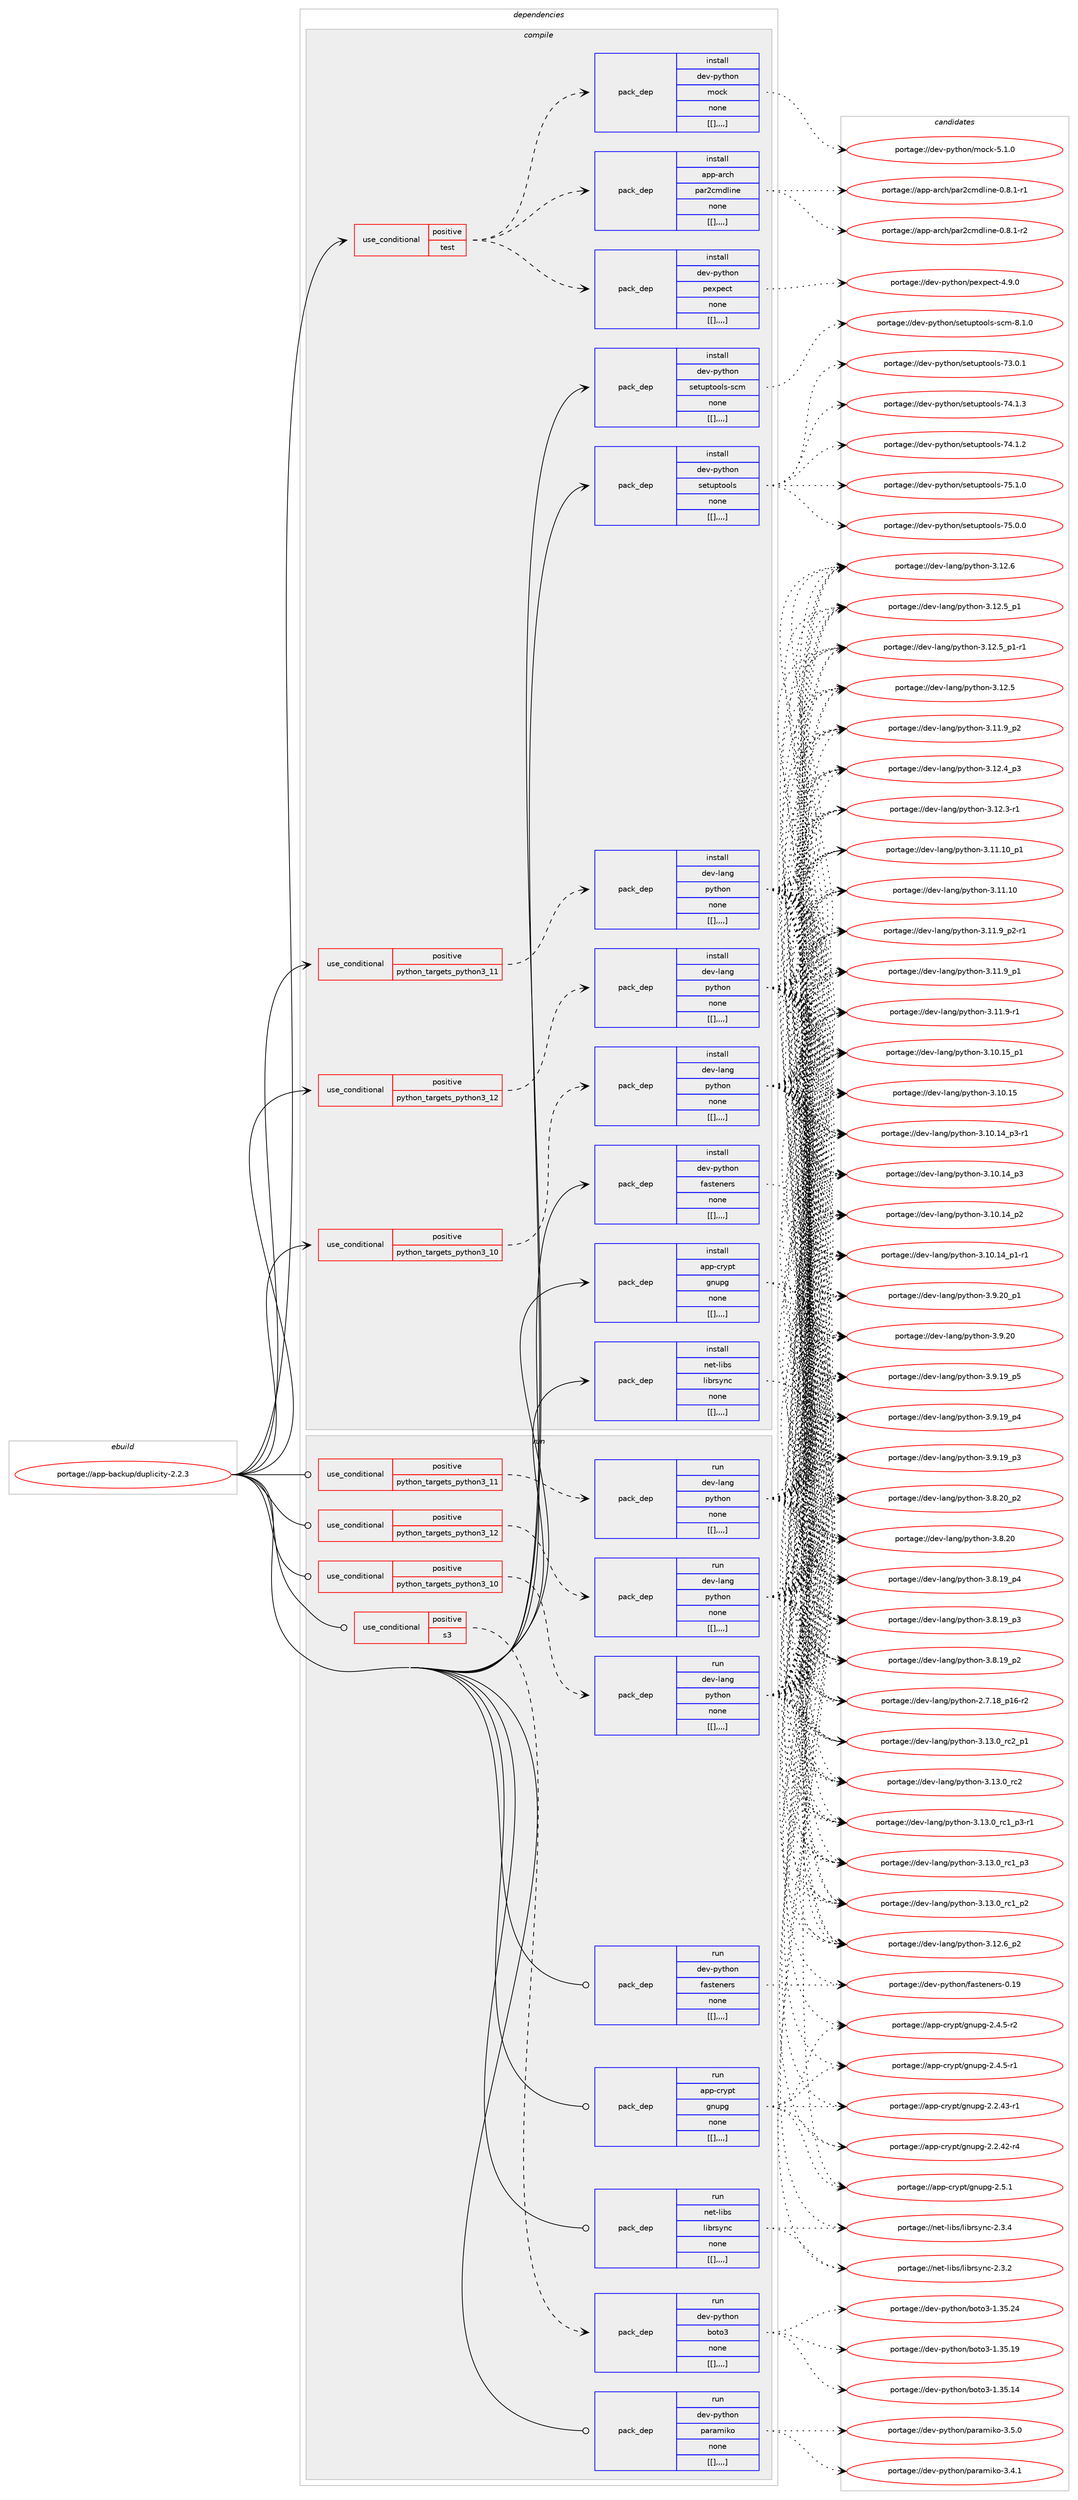 digraph prolog {

# *************
# Graph options
# *************

newrank=true;
concentrate=true;
compound=true;
graph [rankdir=LR,fontname=Helvetica,fontsize=10,ranksep=1.5];#, ranksep=2.5, nodesep=0.2];
edge  [arrowhead=vee];
node  [fontname=Helvetica,fontsize=10];

# **********
# The ebuild
# **********

subgraph cluster_leftcol {
color=gray;
label=<<i>ebuild</i>>;
id [label="portage://app-backup/duplicity-2.2.3", color=red, width=4, href="../app-backup/duplicity-2.2.3.svg"];
}

# ****************
# The dependencies
# ****************

subgraph cluster_midcol {
color=gray;
label=<<i>dependencies</i>>;
subgraph cluster_compile {
fillcolor="#eeeeee";
style=filled;
label=<<i>compile</i>>;
subgraph cond2891 {
dependency10052 [label=<<TABLE BORDER="0" CELLBORDER="1" CELLSPACING="0" CELLPADDING="4"><TR><TD ROWSPAN="3" CELLPADDING="10">use_conditional</TD></TR><TR><TD>positive</TD></TR><TR><TD>python_targets_python3_10</TD></TR></TABLE>>, shape=none, color=red];
subgraph pack7116 {
dependency10053 [label=<<TABLE BORDER="0" CELLBORDER="1" CELLSPACING="0" CELLPADDING="4" WIDTH="220"><TR><TD ROWSPAN="6" CELLPADDING="30">pack_dep</TD></TR><TR><TD WIDTH="110">install</TD></TR><TR><TD>dev-lang</TD></TR><TR><TD>python</TD></TR><TR><TD>none</TD></TR><TR><TD>[[],,,,]</TD></TR></TABLE>>, shape=none, color=blue];
}
dependency10052:e -> dependency10053:w [weight=20,style="dashed",arrowhead="vee"];
}
id:e -> dependency10052:w [weight=20,style="solid",arrowhead="vee"];
subgraph cond2892 {
dependency10054 [label=<<TABLE BORDER="0" CELLBORDER="1" CELLSPACING="0" CELLPADDING="4"><TR><TD ROWSPAN="3" CELLPADDING="10">use_conditional</TD></TR><TR><TD>positive</TD></TR><TR><TD>python_targets_python3_11</TD></TR></TABLE>>, shape=none, color=red];
subgraph pack7117 {
dependency10055 [label=<<TABLE BORDER="0" CELLBORDER="1" CELLSPACING="0" CELLPADDING="4" WIDTH="220"><TR><TD ROWSPAN="6" CELLPADDING="30">pack_dep</TD></TR><TR><TD WIDTH="110">install</TD></TR><TR><TD>dev-lang</TD></TR><TR><TD>python</TD></TR><TR><TD>none</TD></TR><TR><TD>[[],,,,]</TD></TR></TABLE>>, shape=none, color=blue];
}
dependency10054:e -> dependency10055:w [weight=20,style="dashed",arrowhead="vee"];
}
id:e -> dependency10054:w [weight=20,style="solid",arrowhead="vee"];
subgraph cond2893 {
dependency10056 [label=<<TABLE BORDER="0" CELLBORDER="1" CELLSPACING="0" CELLPADDING="4"><TR><TD ROWSPAN="3" CELLPADDING="10">use_conditional</TD></TR><TR><TD>positive</TD></TR><TR><TD>python_targets_python3_12</TD></TR></TABLE>>, shape=none, color=red];
subgraph pack7118 {
dependency10057 [label=<<TABLE BORDER="0" CELLBORDER="1" CELLSPACING="0" CELLPADDING="4" WIDTH="220"><TR><TD ROWSPAN="6" CELLPADDING="30">pack_dep</TD></TR><TR><TD WIDTH="110">install</TD></TR><TR><TD>dev-lang</TD></TR><TR><TD>python</TD></TR><TR><TD>none</TD></TR><TR><TD>[[],,,,]</TD></TR></TABLE>>, shape=none, color=blue];
}
dependency10056:e -> dependency10057:w [weight=20,style="dashed",arrowhead="vee"];
}
id:e -> dependency10056:w [weight=20,style="solid",arrowhead="vee"];
subgraph cond2894 {
dependency10058 [label=<<TABLE BORDER="0" CELLBORDER="1" CELLSPACING="0" CELLPADDING="4"><TR><TD ROWSPAN="3" CELLPADDING="10">use_conditional</TD></TR><TR><TD>positive</TD></TR><TR><TD>test</TD></TR></TABLE>>, shape=none, color=red];
subgraph pack7119 {
dependency10059 [label=<<TABLE BORDER="0" CELLBORDER="1" CELLSPACING="0" CELLPADDING="4" WIDTH="220"><TR><TD ROWSPAN="6" CELLPADDING="30">pack_dep</TD></TR><TR><TD WIDTH="110">install</TD></TR><TR><TD>app-arch</TD></TR><TR><TD>par2cmdline</TD></TR><TR><TD>none</TD></TR><TR><TD>[[],,,,]</TD></TR></TABLE>>, shape=none, color=blue];
}
dependency10058:e -> dependency10059:w [weight=20,style="dashed",arrowhead="vee"];
subgraph pack7120 {
dependency10060 [label=<<TABLE BORDER="0" CELLBORDER="1" CELLSPACING="0" CELLPADDING="4" WIDTH="220"><TR><TD ROWSPAN="6" CELLPADDING="30">pack_dep</TD></TR><TR><TD WIDTH="110">install</TD></TR><TR><TD>dev-python</TD></TR><TR><TD>mock</TD></TR><TR><TD>none</TD></TR><TR><TD>[[],,,,]</TD></TR></TABLE>>, shape=none, color=blue];
}
dependency10058:e -> dependency10060:w [weight=20,style="dashed",arrowhead="vee"];
subgraph pack7121 {
dependency10061 [label=<<TABLE BORDER="0" CELLBORDER="1" CELLSPACING="0" CELLPADDING="4" WIDTH="220"><TR><TD ROWSPAN="6" CELLPADDING="30">pack_dep</TD></TR><TR><TD WIDTH="110">install</TD></TR><TR><TD>dev-python</TD></TR><TR><TD>pexpect</TD></TR><TR><TD>none</TD></TR><TR><TD>[[],,,,]</TD></TR></TABLE>>, shape=none, color=blue];
}
dependency10058:e -> dependency10061:w [weight=20,style="dashed",arrowhead="vee"];
}
id:e -> dependency10058:w [weight=20,style="solid",arrowhead="vee"];
subgraph pack7122 {
dependency10062 [label=<<TABLE BORDER="0" CELLBORDER="1" CELLSPACING="0" CELLPADDING="4" WIDTH="220"><TR><TD ROWSPAN="6" CELLPADDING="30">pack_dep</TD></TR><TR><TD WIDTH="110">install</TD></TR><TR><TD>app-crypt</TD></TR><TR><TD>gnupg</TD></TR><TR><TD>none</TD></TR><TR><TD>[[],,,,]</TD></TR></TABLE>>, shape=none, color=blue];
}
id:e -> dependency10062:w [weight=20,style="solid",arrowhead="vee"];
subgraph pack7123 {
dependency10063 [label=<<TABLE BORDER="0" CELLBORDER="1" CELLSPACING="0" CELLPADDING="4" WIDTH="220"><TR><TD ROWSPAN="6" CELLPADDING="30">pack_dep</TD></TR><TR><TD WIDTH="110">install</TD></TR><TR><TD>dev-python</TD></TR><TR><TD>fasteners</TD></TR><TR><TD>none</TD></TR><TR><TD>[[],,,,]</TD></TR></TABLE>>, shape=none, color=blue];
}
id:e -> dependency10063:w [weight=20,style="solid",arrowhead="vee"];
subgraph pack7124 {
dependency10064 [label=<<TABLE BORDER="0" CELLBORDER="1" CELLSPACING="0" CELLPADDING="4" WIDTH="220"><TR><TD ROWSPAN="6" CELLPADDING="30">pack_dep</TD></TR><TR><TD WIDTH="110">install</TD></TR><TR><TD>dev-python</TD></TR><TR><TD>setuptools</TD></TR><TR><TD>none</TD></TR><TR><TD>[[],,,,]</TD></TR></TABLE>>, shape=none, color=blue];
}
id:e -> dependency10064:w [weight=20,style="solid",arrowhead="vee"];
subgraph pack7125 {
dependency10065 [label=<<TABLE BORDER="0" CELLBORDER="1" CELLSPACING="0" CELLPADDING="4" WIDTH="220"><TR><TD ROWSPAN="6" CELLPADDING="30">pack_dep</TD></TR><TR><TD WIDTH="110">install</TD></TR><TR><TD>dev-python</TD></TR><TR><TD>setuptools-scm</TD></TR><TR><TD>none</TD></TR><TR><TD>[[],,,,]</TD></TR></TABLE>>, shape=none, color=blue];
}
id:e -> dependency10065:w [weight=20,style="solid",arrowhead="vee"];
subgraph pack7126 {
dependency10066 [label=<<TABLE BORDER="0" CELLBORDER="1" CELLSPACING="0" CELLPADDING="4" WIDTH="220"><TR><TD ROWSPAN="6" CELLPADDING="30">pack_dep</TD></TR><TR><TD WIDTH="110">install</TD></TR><TR><TD>net-libs</TD></TR><TR><TD>librsync</TD></TR><TR><TD>none</TD></TR><TR><TD>[[],,,,]</TD></TR></TABLE>>, shape=none, color=blue];
}
id:e -> dependency10066:w [weight=20,style="solid",arrowhead="vee"];
}
subgraph cluster_compileandrun {
fillcolor="#eeeeee";
style=filled;
label=<<i>compile and run</i>>;
}
subgraph cluster_run {
fillcolor="#eeeeee";
style=filled;
label=<<i>run</i>>;
subgraph cond2895 {
dependency10067 [label=<<TABLE BORDER="0" CELLBORDER="1" CELLSPACING="0" CELLPADDING="4"><TR><TD ROWSPAN="3" CELLPADDING="10">use_conditional</TD></TR><TR><TD>positive</TD></TR><TR><TD>python_targets_python3_10</TD></TR></TABLE>>, shape=none, color=red];
subgraph pack7127 {
dependency10068 [label=<<TABLE BORDER="0" CELLBORDER="1" CELLSPACING="0" CELLPADDING="4" WIDTH="220"><TR><TD ROWSPAN="6" CELLPADDING="30">pack_dep</TD></TR><TR><TD WIDTH="110">run</TD></TR><TR><TD>dev-lang</TD></TR><TR><TD>python</TD></TR><TR><TD>none</TD></TR><TR><TD>[[],,,,]</TD></TR></TABLE>>, shape=none, color=blue];
}
dependency10067:e -> dependency10068:w [weight=20,style="dashed",arrowhead="vee"];
}
id:e -> dependency10067:w [weight=20,style="solid",arrowhead="odot"];
subgraph cond2896 {
dependency10069 [label=<<TABLE BORDER="0" CELLBORDER="1" CELLSPACING="0" CELLPADDING="4"><TR><TD ROWSPAN="3" CELLPADDING="10">use_conditional</TD></TR><TR><TD>positive</TD></TR><TR><TD>python_targets_python3_11</TD></TR></TABLE>>, shape=none, color=red];
subgraph pack7128 {
dependency10070 [label=<<TABLE BORDER="0" CELLBORDER="1" CELLSPACING="0" CELLPADDING="4" WIDTH="220"><TR><TD ROWSPAN="6" CELLPADDING="30">pack_dep</TD></TR><TR><TD WIDTH="110">run</TD></TR><TR><TD>dev-lang</TD></TR><TR><TD>python</TD></TR><TR><TD>none</TD></TR><TR><TD>[[],,,,]</TD></TR></TABLE>>, shape=none, color=blue];
}
dependency10069:e -> dependency10070:w [weight=20,style="dashed",arrowhead="vee"];
}
id:e -> dependency10069:w [weight=20,style="solid",arrowhead="odot"];
subgraph cond2897 {
dependency10071 [label=<<TABLE BORDER="0" CELLBORDER="1" CELLSPACING="0" CELLPADDING="4"><TR><TD ROWSPAN="3" CELLPADDING="10">use_conditional</TD></TR><TR><TD>positive</TD></TR><TR><TD>python_targets_python3_12</TD></TR></TABLE>>, shape=none, color=red];
subgraph pack7129 {
dependency10072 [label=<<TABLE BORDER="0" CELLBORDER="1" CELLSPACING="0" CELLPADDING="4" WIDTH="220"><TR><TD ROWSPAN="6" CELLPADDING="30">pack_dep</TD></TR><TR><TD WIDTH="110">run</TD></TR><TR><TD>dev-lang</TD></TR><TR><TD>python</TD></TR><TR><TD>none</TD></TR><TR><TD>[[],,,,]</TD></TR></TABLE>>, shape=none, color=blue];
}
dependency10071:e -> dependency10072:w [weight=20,style="dashed",arrowhead="vee"];
}
id:e -> dependency10071:w [weight=20,style="solid",arrowhead="odot"];
subgraph cond2898 {
dependency10073 [label=<<TABLE BORDER="0" CELLBORDER="1" CELLSPACING="0" CELLPADDING="4"><TR><TD ROWSPAN="3" CELLPADDING="10">use_conditional</TD></TR><TR><TD>positive</TD></TR><TR><TD>s3</TD></TR></TABLE>>, shape=none, color=red];
subgraph pack7130 {
dependency10074 [label=<<TABLE BORDER="0" CELLBORDER="1" CELLSPACING="0" CELLPADDING="4" WIDTH="220"><TR><TD ROWSPAN="6" CELLPADDING="30">pack_dep</TD></TR><TR><TD WIDTH="110">run</TD></TR><TR><TD>dev-python</TD></TR><TR><TD>boto3</TD></TR><TR><TD>none</TD></TR><TR><TD>[[],,,,]</TD></TR></TABLE>>, shape=none, color=blue];
}
dependency10073:e -> dependency10074:w [weight=20,style="dashed",arrowhead="vee"];
}
id:e -> dependency10073:w [weight=20,style="solid",arrowhead="odot"];
subgraph pack7131 {
dependency10075 [label=<<TABLE BORDER="0" CELLBORDER="1" CELLSPACING="0" CELLPADDING="4" WIDTH="220"><TR><TD ROWSPAN="6" CELLPADDING="30">pack_dep</TD></TR><TR><TD WIDTH="110">run</TD></TR><TR><TD>app-crypt</TD></TR><TR><TD>gnupg</TD></TR><TR><TD>none</TD></TR><TR><TD>[[],,,,]</TD></TR></TABLE>>, shape=none, color=blue];
}
id:e -> dependency10075:w [weight=20,style="solid",arrowhead="odot"];
subgraph pack7132 {
dependency10076 [label=<<TABLE BORDER="0" CELLBORDER="1" CELLSPACING="0" CELLPADDING="4" WIDTH="220"><TR><TD ROWSPAN="6" CELLPADDING="30">pack_dep</TD></TR><TR><TD WIDTH="110">run</TD></TR><TR><TD>dev-python</TD></TR><TR><TD>fasteners</TD></TR><TR><TD>none</TD></TR><TR><TD>[[],,,,]</TD></TR></TABLE>>, shape=none, color=blue];
}
id:e -> dependency10076:w [weight=20,style="solid",arrowhead="odot"];
subgraph pack7133 {
dependency10077 [label=<<TABLE BORDER="0" CELLBORDER="1" CELLSPACING="0" CELLPADDING="4" WIDTH="220"><TR><TD ROWSPAN="6" CELLPADDING="30">pack_dep</TD></TR><TR><TD WIDTH="110">run</TD></TR><TR><TD>dev-python</TD></TR><TR><TD>paramiko</TD></TR><TR><TD>none</TD></TR><TR><TD>[[],,,,]</TD></TR></TABLE>>, shape=none, color=blue];
}
id:e -> dependency10077:w [weight=20,style="solid",arrowhead="odot"];
subgraph pack7134 {
dependency10078 [label=<<TABLE BORDER="0" CELLBORDER="1" CELLSPACING="0" CELLPADDING="4" WIDTH="220"><TR><TD ROWSPAN="6" CELLPADDING="30">pack_dep</TD></TR><TR><TD WIDTH="110">run</TD></TR><TR><TD>net-libs</TD></TR><TR><TD>librsync</TD></TR><TR><TD>none</TD></TR><TR><TD>[[],,,,]</TD></TR></TABLE>>, shape=none, color=blue];
}
id:e -> dependency10078:w [weight=20,style="solid",arrowhead="odot"];
}
}

# **************
# The candidates
# **************

subgraph cluster_choices {
rank=same;
color=gray;
label=<<i>candidates</i>>;

subgraph choice7116 {
color=black;
nodesep=1;
choice100101118451089711010347112121116104111110455146495146489511499509511249 [label="portage://dev-lang/python-3.13.0_rc2_p1", color=red, width=4,href="../dev-lang/python-3.13.0_rc2_p1.svg"];
choice10010111845108971101034711212111610411111045514649514648951149950 [label="portage://dev-lang/python-3.13.0_rc2", color=red, width=4,href="../dev-lang/python-3.13.0_rc2.svg"];
choice1001011184510897110103471121211161041111104551464951464895114994995112514511449 [label="portage://dev-lang/python-3.13.0_rc1_p3-r1", color=red, width=4,href="../dev-lang/python-3.13.0_rc1_p3-r1.svg"];
choice100101118451089711010347112121116104111110455146495146489511499499511251 [label="portage://dev-lang/python-3.13.0_rc1_p3", color=red, width=4,href="../dev-lang/python-3.13.0_rc1_p3.svg"];
choice100101118451089711010347112121116104111110455146495146489511499499511250 [label="portage://dev-lang/python-3.13.0_rc1_p2", color=red, width=4,href="../dev-lang/python-3.13.0_rc1_p2.svg"];
choice100101118451089711010347112121116104111110455146495046549511250 [label="portage://dev-lang/python-3.12.6_p2", color=red, width=4,href="../dev-lang/python-3.12.6_p2.svg"];
choice10010111845108971101034711212111610411111045514649504654 [label="portage://dev-lang/python-3.12.6", color=red, width=4,href="../dev-lang/python-3.12.6.svg"];
choice1001011184510897110103471121211161041111104551464950465395112494511449 [label="portage://dev-lang/python-3.12.5_p1-r1", color=red, width=4,href="../dev-lang/python-3.12.5_p1-r1.svg"];
choice100101118451089711010347112121116104111110455146495046539511249 [label="portage://dev-lang/python-3.12.5_p1", color=red, width=4,href="../dev-lang/python-3.12.5_p1.svg"];
choice10010111845108971101034711212111610411111045514649504653 [label="portage://dev-lang/python-3.12.5", color=red, width=4,href="../dev-lang/python-3.12.5.svg"];
choice100101118451089711010347112121116104111110455146495046529511251 [label="portage://dev-lang/python-3.12.4_p3", color=red, width=4,href="../dev-lang/python-3.12.4_p3.svg"];
choice100101118451089711010347112121116104111110455146495046514511449 [label="portage://dev-lang/python-3.12.3-r1", color=red, width=4,href="../dev-lang/python-3.12.3-r1.svg"];
choice10010111845108971101034711212111610411111045514649494649489511249 [label="portage://dev-lang/python-3.11.10_p1", color=red, width=4,href="../dev-lang/python-3.11.10_p1.svg"];
choice1001011184510897110103471121211161041111104551464949464948 [label="portage://dev-lang/python-3.11.10", color=red, width=4,href="../dev-lang/python-3.11.10.svg"];
choice1001011184510897110103471121211161041111104551464949465795112504511449 [label="portage://dev-lang/python-3.11.9_p2-r1", color=red, width=4,href="../dev-lang/python-3.11.9_p2-r1.svg"];
choice100101118451089711010347112121116104111110455146494946579511250 [label="portage://dev-lang/python-3.11.9_p2", color=red, width=4,href="../dev-lang/python-3.11.9_p2.svg"];
choice100101118451089711010347112121116104111110455146494946579511249 [label="portage://dev-lang/python-3.11.9_p1", color=red, width=4,href="../dev-lang/python-3.11.9_p1.svg"];
choice100101118451089711010347112121116104111110455146494946574511449 [label="portage://dev-lang/python-3.11.9-r1", color=red, width=4,href="../dev-lang/python-3.11.9-r1.svg"];
choice10010111845108971101034711212111610411111045514649484649539511249 [label="portage://dev-lang/python-3.10.15_p1", color=red, width=4,href="../dev-lang/python-3.10.15_p1.svg"];
choice1001011184510897110103471121211161041111104551464948464953 [label="portage://dev-lang/python-3.10.15", color=red, width=4,href="../dev-lang/python-3.10.15.svg"];
choice100101118451089711010347112121116104111110455146494846495295112514511449 [label="portage://dev-lang/python-3.10.14_p3-r1", color=red, width=4,href="../dev-lang/python-3.10.14_p3-r1.svg"];
choice10010111845108971101034711212111610411111045514649484649529511251 [label="portage://dev-lang/python-3.10.14_p3", color=red, width=4,href="../dev-lang/python-3.10.14_p3.svg"];
choice10010111845108971101034711212111610411111045514649484649529511250 [label="portage://dev-lang/python-3.10.14_p2", color=red, width=4,href="../dev-lang/python-3.10.14_p2.svg"];
choice100101118451089711010347112121116104111110455146494846495295112494511449 [label="portage://dev-lang/python-3.10.14_p1-r1", color=red, width=4,href="../dev-lang/python-3.10.14_p1-r1.svg"];
choice100101118451089711010347112121116104111110455146574650489511249 [label="portage://dev-lang/python-3.9.20_p1", color=red, width=4,href="../dev-lang/python-3.9.20_p1.svg"];
choice10010111845108971101034711212111610411111045514657465048 [label="portage://dev-lang/python-3.9.20", color=red, width=4,href="../dev-lang/python-3.9.20.svg"];
choice100101118451089711010347112121116104111110455146574649579511253 [label="portage://dev-lang/python-3.9.19_p5", color=red, width=4,href="../dev-lang/python-3.9.19_p5.svg"];
choice100101118451089711010347112121116104111110455146574649579511252 [label="portage://dev-lang/python-3.9.19_p4", color=red, width=4,href="../dev-lang/python-3.9.19_p4.svg"];
choice100101118451089711010347112121116104111110455146574649579511251 [label="portage://dev-lang/python-3.9.19_p3", color=red, width=4,href="../dev-lang/python-3.9.19_p3.svg"];
choice100101118451089711010347112121116104111110455146564650489511250 [label="portage://dev-lang/python-3.8.20_p2", color=red, width=4,href="../dev-lang/python-3.8.20_p2.svg"];
choice10010111845108971101034711212111610411111045514656465048 [label="portage://dev-lang/python-3.8.20", color=red, width=4,href="../dev-lang/python-3.8.20.svg"];
choice100101118451089711010347112121116104111110455146564649579511252 [label="portage://dev-lang/python-3.8.19_p4", color=red, width=4,href="../dev-lang/python-3.8.19_p4.svg"];
choice100101118451089711010347112121116104111110455146564649579511251 [label="portage://dev-lang/python-3.8.19_p3", color=red, width=4,href="../dev-lang/python-3.8.19_p3.svg"];
choice100101118451089711010347112121116104111110455146564649579511250 [label="portage://dev-lang/python-3.8.19_p2", color=red, width=4,href="../dev-lang/python-3.8.19_p2.svg"];
choice100101118451089711010347112121116104111110455046554649569511249544511450 [label="portage://dev-lang/python-2.7.18_p16-r2", color=red, width=4,href="../dev-lang/python-2.7.18_p16-r2.svg"];
dependency10053:e -> choice100101118451089711010347112121116104111110455146495146489511499509511249:w [style=dotted,weight="100"];
dependency10053:e -> choice10010111845108971101034711212111610411111045514649514648951149950:w [style=dotted,weight="100"];
dependency10053:e -> choice1001011184510897110103471121211161041111104551464951464895114994995112514511449:w [style=dotted,weight="100"];
dependency10053:e -> choice100101118451089711010347112121116104111110455146495146489511499499511251:w [style=dotted,weight="100"];
dependency10053:e -> choice100101118451089711010347112121116104111110455146495146489511499499511250:w [style=dotted,weight="100"];
dependency10053:e -> choice100101118451089711010347112121116104111110455146495046549511250:w [style=dotted,weight="100"];
dependency10053:e -> choice10010111845108971101034711212111610411111045514649504654:w [style=dotted,weight="100"];
dependency10053:e -> choice1001011184510897110103471121211161041111104551464950465395112494511449:w [style=dotted,weight="100"];
dependency10053:e -> choice100101118451089711010347112121116104111110455146495046539511249:w [style=dotted,weight="100"];
dependency10053:e -> choice10010111845108971101034711212111610411111045514649504653:w [style=dotted,weight="100"];
dependency10053:e -> choice100101118451089711010347112121116104111110455146495046529511251:w [style=dotted,weight="100"];
dependency10053:e -> choice100101118451089711010347112121116104111110455146495046514511449:w [style=dotted,weight="100"];
dependency10053:e -> choice10010111845108971101034711212111610411111045514649494649489511249:w [style=dotted,weight="100"];
dependency10053:e -> choice1001011184510897110103471121211161041111104551464949464948:w [style=dotted,weight="100"];
dependency10053:e -> choice1001011184510897110103471121211161041111104551464949465795112504511449:w [style=dotted,weight="100"];
dependency10053:e -> choice100101118451089711010347112121116104111110455146494946579511250:w [style=dotted,weight="100"];
dependency10053:e -> choice100101118451089711010347112121116104111110455146494946579511249:w [style=dotted,weight="100"];
dependency10053:e -> choice100101118451089711010347112121116104111110455146494946574511449:w [style=dotted,weight="100"];
dependency10053:e -> choice10010111845108971101034711212111610411111045514649484649539511249:w [style=dotted,weight="100"];
dependency10053:e -> choice1001011184510897110103471121211161041111104551464948464953:w [style=dotted,weight="100"];
dependency10053:e -> choice100101118451089711010347112121116104111110455146494846495295112514511449:w [style=dotted,weight="100"];
dependency10053:e -> choice10010111845108971101034711212111610411111045514649484649529511251:w [style=dotted,weight="100"];
dependency10053:e -> choice10010111845108971101034711212111610411111045514649484649529511250:w [style=dotted,weight="100"];
dependency10053:e -> choice100101118451089711010347112121116104111110455146494846495295112494511449:w [style=dotted,weight="100"];
dependency10053:e -> choice100101118451089711010347112121116104111110455146574650489511249:w [style=dotted,weight="100"];
dependency10053:e -> choice10010111845108971101034711212111610411111045514657465048:w [style=dotted,weight="100"];
dependency10053:e -> choice100101118451089711010347112121116104111110455146574649579511253:w [style=dotted,weight="100"];
dependency10053:e -> choice100101118451089711010347112121116104111110455146574649579511252:w [style=dotted,weight="100"];
dependency10053:e -> choice100101118451089711010347112121116104111110455146574649579511251:w [style=dotted,weight="100"];
dependency10053:e -> choice100101118451089711010347112121116104111110455146564650489511250:w [style=dotted,weight="100"];
dependency10053:e -> choice10010111845108971101034711212111610411111045514656465048:w [style=dotted,weight="100"];
dependency10053:e -> choice100101118451089711010347112121116104111110455146564649579511252:w [style=dotted,weight="100"];
dependency10053:e -> choice100101118451089711010347112121116104111110455146564649579511251:w [style=dotted,weight="100"];
dependency10053:e -> choice100101118451089711010347112121116104111110455146564649579511250:w [style=dotted,weight="100"];
dependency10053:e -> choice100101118451089711010347112121116104111110455046554649569511249544511450:w [style=dotted,weight="100"];
}
subgraph choice7117 {
color=black;
nodesep=1;
choice100101118451089711010347112121116104111110455146495146489511499509511249 [label="portage://dev-lang/python-3.13.0_rc2_p1", color=red, width=4,href="../dev-lang/python-3.13.0_rc2_p1.svg"];
choice10010111845108971101034711212111610411111045514649514648951149950 [label="portage://dev-lang/python-3.13.0_rc2", color=red, width=4,href="../dev-lang/python-3.13.0_rc2.svg"];
choice1001011184510897110103471121211161041111104551464951464895114994995112514511449 [label="portage://dev-lang/python-3.13.0_rc1_p3-r1", color=red, width=4,href="../dev-lang/python-3.13.0_rc1_p3-r1.svg"];
choice100101118451089711010347112121116104111110455146495146489511499499511251 [label="portage://dev-lang/python-3.13.0_rc1_p3", color=red, width=4,href="../dev-lang/python-3.13.0_rc1_p3.svg"];
choice100101118451089711010347112121116104111110455146495146489511499499511250 [label="portage://dev-lang/python-3.13.0_rc1_p2", color=red, width=4,href="../dev-lang/python-3.13.0_rc1_p2.svg"];
choice100101118451089711010347112121116104111110455146495046549511250 [label="portage://dev-lang/python-3.12.6_p2", color=red, width=4,href="../dev-lang/python-3.12.6_p2.svg"];
choice10010111845108971101034711212111610411111045514649504654 [label="portage://dev-lang/python-3.12.6", color=red, width=4,href="../dev-lang/python-3.12.6.svg"];
choice1001011184510897110103471121211161041111104551464950465395112494511449 [label="portage://dev-lang/python-3.12.5_p1-r1", color=red, width=4,href="../dev-lang/python-3.12.5_p1-r1.svg"];
choice100101118451089711010347112121116104111110455146495046539511249 [label="portage://dev-lang/python-3.12.5_p1", color=red, width=4,href="../dev-lang/python-3.12.5_p1.svg"];
choice10010111845108971101034711212111610411111045514649504653 [label="portage://dev-lang/python-3.12.5", color=red, width=4,href="../dev-lang/python-3.12.5.svg"];
choice100101118451089711010347112121116104111110455146495046529511251 [label="portage://dev-lang/python-3.12.4_p3", color=red, width=4,href="../dev-lang/python-3.12.4_p3.svg"];
choice100101118451089711010347112121116104111110455146495046514511449 [label="portage://dev-lang/python-3.12.3-r1", color=red, width=4,href="../dev-lang/python-3.12.3-r1.svg"];
choice10010111845108971101034711212111610411111045514649494649489511249 [label="portage://dev-lang/python-3.11.10_p1", color=red, width=4,href="../dev-lang/python-3.11.10_p1.svg"];
choice1001011184510897110103471121211161041111104551464949464948 [label="portage://dev-lang/python-3.11.10", color=red, width=4,href="../dev-lang/python-3.11.10.svg"];
choice1001011184510897110103471121211161041111104551464949465795112504511449 [label="portage://dev-lang/python-3.11.9_p2-r1", color=red, width=4,href="../dev-lang/python-3.11.9_p2-r1.svg"];
choice100101118451089711010347112121116104111110455146494946579511250 [label="portage://dev-lang/python-3.11.9_p2", color=red, width=4,href="../dev-lang/python-3.11.9_p2.svg"];
choice100101118451089711010347112121116104111110455146494946579511249 [label="portage://dev-lang/python-3.11.9_p1", color=red, width=4,href="../dev-lang/python-3.11.9_p1.svg"];
choice100101118451089711010347112121116104111110455146494946574511449 [label="portage://dev-lang/python-3.11.9-r1", color=red, width=4,href="../dev-lang/python-3.11.9-r1.svg"];
choice10010111845108971101034711212111610411111045514649484649539511249 [label="portage://dev-lang/python-3.10.15_p1", color=red, width=4,href="../dev-lang/python-3.10.15_p1.svg"];
choice1001011184510897110103471121211161041111104551464948464953 [label="portage://dev-lang/python-3.10.15", color=red, width=4,href="../dev-lang/python-3.10.15.svg"];
choice100101118451089711010347112121116104111110455146494846495295112514511449 [label="portage://dev-lang/python-3.10.14_p3-r1", color=red, width=4,href="../dev-lang/python-3.10.14_p3-r1.svg"];
choice10010111845108971101034711212111610411111045514649484649529511251 [label="portage://dev-lang/python-3.10.14_p3", color=red, width=4,href="../dev-lang/python-3.10.14_p3.svg"];
choice10010111845108971101034711212111610411111045514649484649529511250 [label="portage://dev-lang/python-3.10.14_p2", color=red, width=4,href="../dev-lang/python-3.10.14_p2.svg"];
choice100101118451089711010347112121116104111110455146494846495295112494511449 [label="portage://dev-lang/python-3.10.14_p1-r1", color=red, width=4,href="../dev-lang/python-3.10.14_p1-r1.svg"];
choice100101118451089711010347112121116104111110455146574650489511249 [label="portage://dev-lang/python-3.9.20_p1", color=red, width=4,href="../dev-lang/python-3.9.20_p1.svg"];
choice10010111845108971101034711212111610411111045514657465048 [label="portage://dev-lang/python-3.9.20", color=red, width=4,href="../dev-lang/python-3.9.20.svg"];
choice100101118451089711010347112121116104111110455146574649579511253 [label="portage://dev-lang/python-3.9.19_p5", color=red, width=4,href="../dev-lang/python-3.9.19_p5.svg"];
choice100101118451089711010347112121116104111110455146574649579511252 [label="portage://dev-lang/python-3.9.19_p4", color=red, width=4,href="../dev-lang/python-3.9.19_p4.svg"];
choice100101118451089711010347112121116104111110455146574649579511251 [label="portage://dev-lang/python-3.9.19_p3", color=red, width=4,href="../dev-lang/python-3.9.19_p3.svg"];
choice100101118451089711010347112121116104111110455146564650489511250 [label="portage://dev-lang/python-3.8.20_p2", color=red, width=4,href="../dev-lang/python-3.8.20_p2.svg"];
choice10010111845108971101034711212111610411111045514656465048 [label="portage://dev-lang/python-3.8.20", color=red, width=4,href="../dev-lang/python-3.8.20.svg"];
choice100101118451089711010347112121116104111110455146564649579511252 [label="portage://dev-lang/python-3.8.19_p4", color=red, width=4,href="../dev-lang/python-3.8.19_p4.svg"];
choice100101118451089711010347112121116104111110455146564649579511251 [label="portage://dev-lang/python-3.8.19_p3", color=red, width=4,href="../dev-lang/python-3.8.19_p3.svg"];
choice100101118451089711010347112121116104111110455146564649579511250 [label="portage://dev-lang/python-3.8.19_p2", color=red, width=4,href="../dev-lang/python-3.8.19_p2.svg"];
choice100101118451089711010347112121116104111110455046554649569511249544511450 [label="portage://dev-lang/python-2.7.18_p16-r2", color=red, width=4,href="../dev-lang/python-2.7.18_p16-r2.svg"];
dependency10055:e -> choice100101118451089711010347112121116104111110455146495146489511499509511249:w [style=dotted,weight="100"];
dependency10055:e -> choice10010111845108971101034711212111610411111045514649514648951149950:w [style=dotted,weight="100"];
dependency10055:e -> choice1001011184510897110103471121211161041111104551464951464895114994995112514511449:w [style=dotted,weight="100"];
dependency10055:e -> choice100101118451089711010347112121116104111110455146495146489511499499511251:w [style=dotted,weight="100"];
dependency10055:e -> choice100101118451089711010347112121116104111110455146495146489511499499511250:w [style=dotted,weight="100"];
dependency10055:e -> choice100101118451089711010347112121116104111110455146495046549511250:w [style=dotted,weight="100"];
dependency10055:e -> choice10010111845108971101034711212111610411111045514649504654:w [style=dotted,weight="100"];
dependency10055:e -> choice1001011184510897110103471121211161041111104551464950465395112494511449:w [style=dotted,weight="100"];
dependency10055:e -> choice100101118451089711010347112121116104111110455146495046539511249:w [style=dotted,weight="100"];
dependency10055:e -> choice10010111845108971101034711212111610411111045514649504653:w [style=dotted,weight="100"];
dependency10055:e -> choice100101118451089711010347112121116104111110455146495046529511251:w [style=dotted,weight="100"];
dependency10055:e -> choice100101118451089711010347112121116104111110455146495046514511449:w [style=dotted,weight="100"];
dependency10055:e -> choice10010111845108971101034711212111610411111045514649494649489511249:w [style=dotted,weight="100"];
dependency10055:e -> choice1001011184510897110103471121211161041111104551464949464948:w [style=dotted,weight="100"];
dependency10055:e -> choice1001011184510897110103471121211161041111104551464949465795112504511449:w [style=dotted,weight="100"];
dependency10055:e -> choice100101118451089711010347112121116104111110455146494946579511250:w [style=dotted,weight="100"];
dependency10055:e -> choice100101118451089711010347112121116104111110455146494946579511249:w [style=dotted,weight="100"];
dependency10055:e -> choice100101118451089711010347112121116104111110455146494946574511449:w [style=dotted,weight="100"];
dependency10055:e -> choice10010111845108971101034711212111610411111045514649484649539511249:w [style=dotted,weight="100"];
dependency10055:e -> choice1001011184510897110103471121211161041111104551464948464953:w [style=dotted,weight="100"];
dependency10055:e -> choice100101118451089711010347112121116104111110455146494846495295112514511449:w [style=dotted,weight="100"];
dependency10055:e -> choice10010111845108971101034711212111610411111045514649484649529511251:w [style=dotted,weight="100"];
dependency10055:e -> choice10010111845108971101034711212111610411111045514649484649529511250:w [style=dotted,weight="100"];
dependency10055:e -> choice100101118451089711010347112121116104111110455146494846495295112494511449:w [style=dotted,weight="100"];
dependency10055:e -> choice100101118451089711010347112121116104111110455146574650489511249:w [style=dotted,weight="100"];
dependency10055:e -> choice10010111845108971101034711212111610411111045514657465048:w [style=dotted,weight="100"];
dependency10055:e -> choice100101118451089711010347112121116104111110455146574649579511253:w [style=dotted,weight="100"];
dependency10055:e -> choice100101118451089711010347112121116104111110455146574649579511252:w [style=dotted,weight="100"];
dependency10055:e -> choice100101118451089711010347112121116104111110455146574649579511251:w [style=dotted,weight="100"];
dependency10055:e -> choice100101118451089711010347112121116104111110455146564650489511250:w [style=dotted,weight="100"];
dependency10055:e -> choice10010111845108971101034711212111610411111045514656465048:w [style=dotted,weight="100"];
dependency10055:e -> choice100101118451089711010347112121116104111110455146564649579511252:w [style=dotted,weight="100"];
dependency10055:e -> choice100101118451089711010347112121116104111110455146564649579511251:w [style=dotted,weight="100"];
dependency10055:e -> choice100101118451089711010347112121116104111110455146564649579511250:w [style=dotted,weight="100"];
dependency10055:e -> choice100101118451089711010347112121116104111110455046554649569511249544511450:w [style=dotted,weight="100"];
}
subgraph choice7118 {
color=black;
nodesep=1;
choice100101118451089711010347112121116104111110455146495146489511499509511249 [label="portage://dev-lang/python-3.13.0_rc2_p1", color=red, width=4,href="../dev-lang/python-3.13.0_rc2_p1.svg"];
choice10010111845108971101034711212111610411111045514649514648951149950 [label="portage://dev-lang/python-3.13.0_rc2", color=red, width=4,href="../dev-lang/python-3.13.0_rc2.svg"];
choice1001011184510897110103471121211161041111104551464951464895114994995112514511449 [label="portage://dev-lang/python-3.13.0_rc1_p3-r1", color=red, width=4,href="../dev-lang/python-3.13.0_rc1_p3-r1.svg"];
choice100101118451089711010347112121116104111110455146495146489511499499511251 [label="portage://dev-lang/python-3.13.0_rc1_p3", color=red, width=4,href="../dev-lang/python-3.13.0_rc1_p3.svg"];
choice100101118451089711010347112121116104111110455146495146489511499499511250 [label="portage://dev-lang/python-3.13.0_rc1_p2", color=red, width=4,href="../dev-lang/python-3.13.0_rc1_p2.svg"];
choice100101118451089711010347112121116104111110455146495046549511250 [label="portage://dev-lang/python-3.12.6_p2", color=red, width=4,href="../dev-lang/python-3.12.6_p2.svg"];
choice10010111845108971101034711212111610411111045514649504654 [label="portage://dev-lang/python-3.12.6", color=red, width=4,href="../dev-lang/python-3.12.6.svg"];
choice1001011184510897110103471121211161041111104551464950465395112494511449 [label="portage://dev-lang/python-3.12.5_p1-r1", color=red, width=4,href="../dev-lang/python-3.12.5_p1-r1.svg"];
choice100101118451089711010347112121116104111110455146495046539511249 [label="portage://dev-lang/python-3.12.5_p1", color=red, width=4,href="../dev-lang/python-3.12.5_p1.svg"];
choice10010111845108971101034711212111610411111045514649504653 [label="portage://dev-lang/python-3.12.5", color=red, width=4,href="../dev-lang/python-3.12.5.svg"];
choice100101118451089711010347112121116104111110455146495046529511251 [label="portage://dev-lang/python-3.12.4_p3", color=red, width=4,href="../dev-lang/python-3.12.4_p3.svg"];
choice100101118451089711010347112121116104111110455146495046514511449 [label="portage://dev-lang/python-3.12.3-r1", color=red, width=4,href="../dev-lang/python-3.12.3-r1.svg"];
choice10010111845108971101034711212111610411111045514649494649489511249 [label="portage://dev-lang/python-3.11.10_p1", color=red, width=4,href="../dev-lang/python-3.11.10_p1.svg"];
choice1001011184510897110103471121211161041111104551464949464948 [label="portage://dev-lang/python-3.11.10", color=red, width=4,href="../dev-lang/python-3.11.10.svg"];
choice1001011184510897110103471121211161041111104551464949465795112504511449 [label="portage://dev-lang/python-3.11.9_p2-r1", color=red, width=4,href="../dev-lang/python-3.11.9_p2-r1.svg"];
choice100101118451089711010347112121116104111110455146494946579511250 [label="portage://dev-lang/python-3.11.9_p2", color=red, width=4,href="../dev-lang/python-3.11.9_p2.svg"];
choice100101118451089711010347112121116104111110455146494946579511249 [label="portage://dev-lang/python-3.11.9_p1", color=red, width=4,href="../dev-lang/python-3.11.9_p1.svg"];
choice100101118451089711010347112121116104111110455146494946574511449 [label="portage://dev-lang/python-3.11.9-r1", color=red, width=4,href="../dev-lang/python-3.11.9-r1.svg"];
choice10010111845108971101034711212111610411111045514649484649539511249 [label="portage://dev-lang/python-3.10.15_p1", color=red, width=4,href="../dev-lang/python-3.10.15_p1.svg"];
choice1001011184510897110103471121211161041111104551464948464953 [label="portage://dev-lang/python-3.10.15", color=red, width=4,href="../dev-lang/python-3.10.15.svg"];
choice100101118451089711010347112121116104111110455146494846495295112514511449 [label="portage://dev-lang/python-3.10.14_p3-r1", color=red, width=4,href="../dev-lang/python-3.10.14_p3-r1.svg"];
choice10010111845108971101034711212111610411111045514649484649529511251 [label="portage://dev-lang/python-3.10.14_p3", color=red, width=4,href="../dev-lang/python-3.10.14_p3.svg"];
choice10010111845108971101034711212111610411111045514649484649529511250 [label="portage://dev-lang/python-3.10.14_p2", color=red, width=4,href="../dev-lang/python-3.10.14_p2.svg"];
choice100101118451089711010347112121116104111110455146494846495295112494511449 [label="portage://dev-lang/python-3.10.14_p1-r1", color=red, width=4,href="../dev-lang/python-3.10.14_p1-r1.svg"];
choice100101118451089711010347112121116104111110455146574650489511249 [label="portage://dev-lang/python-3.9.20_p1", color=red, width=4,href="../dev-lang/python-3.9.20_p1.svg"];
choice10010111845108971101034711212111610411111045514657465048 [label="portage://dev-lang/python-3.9.20", color=red, width=4,href="../dev-lang/python-3.9.20.svg"];
choice100101118451089711010347112121116104111110455146574649579511253 [label="portage://dev-lang/python-3.9.19_p5", color=red, width=4,href="../dev-lang/python-3.9.19_p5.svg"];
choice100101118451089711010347112121116104111110455146574649579511252 [label="portage://dev-lang/python-3.9.19_p4", color=red, width=4,href="../dev-lang/python-3.9.19_p4.svg"];
choice100101118451089711010347112121116104111110455146574649579511251 [label="portage://dev-lang/python-3.9.19_p3", color=red, width=4,href="../dev-lang/python-3.9.19_p3.svg"];
choice100101118451089711010347112121116104111110455146564650489511250 [label="portage://dev-lang/python-3.8.20_p2", color=red, width=4,href="../dev-lang/python-3.8.20_p2.svg"];
choice10010111845108971101034711212111610411111045514656465048 [label="portage://dev-lang/python-3.8.20", color=red, width=4,href="../dev-lang/python-3.8.20.svg"];
choice100101118451089711010347112121116104111110455146564649579511252 [label="portage://dev-lang/python-3.8.19_p4", color=red, width=4,href="../dev-lang/python-3.8.19_p4.svg"];
choice100101118451089711010347112121116104111110455146564649579511251 [label="portage://dev-lang/python-3.8.19_p3", color=red, width=4,href="../dev-lang/python-3.8.19_p3.svg"];
choice100101118451089711010347112121116104111110455146564649579511250 [label="portage://dev-lang/python-3.8.19_p2", color=red, width=4,href="../dev-lang/python-3.8.19_p2.svg"];
choice100101118451089711010347112121116104111110455046554649569511249544511450 [label="portage://dev-lang/python-2.7.18_p16-r2", color=red, width=4,href="../dev-lang/python-2.7.18_p16-r2.svg"];
dependency10057:e -> choice100101118451089711010347112121116104111110455146495146489511499509511249:w [style=dotted,weight="100"];
dependency10057:e -> choice10010111845108971101034711212111610411111045514649514648951149950:w [style=dotted,weight="100"];
dependency10057:e -> choice1001011184510897110103471121211161041111104551464951464895114994995112514511449:w [style=dotted,weight="100"];
dependency10057:e -> choice100101118451089711010347112121116104111110455146495146489511499499511251:w [style=dotted,weight="100"];
dependency10057:e -> choice100101118451089711010347112121116104111110455146495146489511499499511250:w [style=dotted,weight="100"];
dependency10057:e -> choice100101118451089711010347112121116104111110455146495046549511250:w [style=dotted,weight="100"];
dependency10057:e -> choice10010111845108971101034711212111610411111045514649504654:w [style=dotted,weight="100"];
dependency10057:e -> choice1001011184510897110103471121211161041111104551464950465395112494511449:w [style=dotted,weight="100"];
dependency10057:e -> choice100101118451089711010347112121116104111110455146495046539511249:w [style=dotted,weight="100"];
dependency10057:e -> choice10010111845108971101034711212111610411111045514649504653:w [style=dotted,weight="100"];
dependency10057:e -> choice100101118451089711010347112121116104111110455146495046529511251:w [style=dotted,weight="100"];
dependency10057:e -> choice100101118451089711010347112121116104111110455146495046514511449:w [style=dotted,weight="100"];
dependency10057:e -> choice10010111845108971101034711212111610411111045514649494649489511249:w [style=dotted,weight="100"];
dependency10057:e -> choice1001011184510897110103471121211161041111104551464949464948:w [style=dotted,weight="100"];
dependency10057:e -> choice1001011184510897110103471121211161041111104551464949465795112504511449:w [style=dotted,weight="100"];
dependency10057:e -> choice100101118451089711010347112121116104111110455146494946579511250:w [style=dotted,weight="100"];
dependency10057:e -> choice100101118451089711010347112121116104111110455146494946579511249:w [style=dotted,weight="100"];
dependency10057:e -> choice100101118451089711010347112121116104111110455146494946574511449:w [style=dotted,weight="100"];
dependency10057:e -> choice10010111845108971101034711212111610411111045514649484649539511249:w [style=dotted,weight="100"];
dependency10057:e -> choice1001011184510897110103471121211161041111104551464948464953:w [style=dotted,weight="100"];
dependency10057:e -> choice100101118451089711010347112121116104111110455146494846495295112514511449:w [style=dotted,weight="100"];
dependency10057:e -> choice10010111845108971101034711212111610411111045514649484649529511251:w [style=dotted,weight="100"];
dependency10057:e -> choice10010111845108971101034711212111610411111045514649484649529511250:w [style=dotted,weight="100"];
dependency10057:e -> choice100101118451089711010347112121116104111110455146494846495295112494511449:w [style=dotted,weight="100"];
dependency10057:e -> choice100101118451089711010347112121116104111110455146574650489511249:w [style=dotted,weight="100"];
dependency10057:e -> choice10010111845108971101034711212111610411111045514657465048:w [style=dotted,weight="100"];
dependency10057:e -> choice100101118451089711010347112121116104111110455146574649579511253:w [style=dotted,weight="100"];
dependency10057:e -> choice100101118451089711010347112121116104111110455146574649579511252:w [style=dotted,weight="100"];
dependency10057:e -> choice100101118451089711010347112121116104111110455146574649579511251:w [style=dotted,weight="100"];
dependency10057:e -> choice100101118451089711010347112121116104111110455146564650489511250:w [style=dotted,weight="100"];
dependency10057:e -> choice10010111845108971101034711212111610411111045514656465048:w [style=dotted,weight="100"];
dependency10057:e -> choice100101118451089711010347112121116104111110455146564649579511252:w [style=dotted,weight="100"];
dependency10057:e -> choice100101118451089711010347112121116104111110455146564649579511251:w [style=dotted,weight="100"];
dependency10057:e -> choice100101118451089711010347112121116104111110455146564649579511250:w [style=dotted,weight="100"];
dependency10057:e -> choice100101118451089711010347112121116104111110455046554649569511249544511450:w [style=dotted,weight="100"];
}
subgraph choice7119 {
color=black;
nodesep=1;
choice97112112459711499104471129711450991091001081051101014548465646494511450 [label="portage://app-arch/par2cmdline-0.8.1-r2", color=red, width=4,href="../app-arch/par2cmdline-0.8.1-r2.svg"];
choice97112112459711499104471129711450991091001081051101014548465646494511449 [label="portage://app-arch/par2cmdline-0.8.1-r1", color=red, width=4,href="../app-arch/par2cmdline-0.8.1-r1.svg"];
dependency10059:e -> choice97112112459711499104471129711450991091001081051101014548465646494511450:w [style=dotted,weight="100"];
dependency10059:e -> choice97112112459711499104471129711450991091001081051101014548465646494511449:w [style=dotted,weight="100"];
}
subgraph choice7120 {
color=black;
nodesep=1;
choice100101118451121211161041111104710911199107455346494648 [label="portage://dev-python/mock-5.1.0", color=red, width=4,href="../dev-python/mock-5.1.0.svg"];
dependency10060:e -> choice100101118451121211161041111104710911199107455346494648:w [style=dotted,weight="100"];
}
subgraph choice7121 {
color=black;
nodesep=1;
choice100101118451121211161041111104711210112011210199116455246574648 [label="portage://dev-python/pexpect-4.9.0", color=red, width=4,href="../dev-python/pexpect-4.9.0.svg"];
dependency10061:e -> choice100101118451121211161041111104711210112011210199116455246574648:w [style=dotted,weight="100"];
}
subgraph choice7122 {
color=black;
nodesep=1;
choice97112112459911412111211647103110117112103455046534649 [label="portage://app-crypt/gnupg-2.5.1", color=red, width=4,href="../app-crypt/gnupg-2.5.1.svg"];
choice971121124599114121112116471031101171121034550465246534511450 [label="portage://app-crypt/gnupg-2.4.5-r2", color=red, width=4,href="../app-crypt/gnupg-2.4.5-r2.svg"];
choice971121124599114121112116471031101171121034550465246534511449 [label="portage://app-crypt/gnupg-2.4.5-r1", color=red, width=4,href="../app-crypt/gnupg-2.4.5-r1.svg"];
choice97112112459911412111211647103110117112103455046504652514511449 [label="portage://app-crypt/gnupg-2.2.43-r1", color=red, width=4,href="../app-crypt/gnupg-2.2.43-r1.svg"];
choice97112112459911412111211647103110117112103455046504652504511452 [label="portage://app-crypt/gnupg-2.2.42-r4", color=red, width=4,href="../app-crypt/gnupg-2.2.42-r4.svg"];
dependency10062:e -> choice97112112459911412111211647103110117112103455046534649:w [style=dotted,weight="100"];
dependency10062:e -> choice971121124599114121112116471031101171121034550465246534511450:w [style=dotted,weight="100"];
dependency10062:e -> choice971121124599114121112116471031101171121034550465246534511449:w [style=dotted,weight="100"];
dependency10062:e -> choice97112112459911412111211647103110117112103455046504652514511449:w [style=dotted,weight="100"];
dependency10062:e -> choice97112112459911412111211647103110117112103455046504652504511452:w [style=dotted,weight="100"];
}
subgraph choice7123 {
color=black;
nodesep=1;
choice1001011184511212111610411111047102971151161011101011141154548464957 [label="portage://dev-python/fasteners-0.19", color=red, width=4,href="../dev-python/fasteners-0.19.svg"];
dependency10063:e -> choice1001011184511212111610411111047102971151161011101011141154548464957:w [style=dotted,weight="100"];
}
subgraph choice7124 {
color=black;
nodesep=1;
choice100101118451121211161041111104711510111611711211611111110811545555346494648 [label="portage://dev-python/setuptools-75.1.0", color=red, width=4,href="../dev-python/setuptools-75.1.0.svg"];
choice100101118451121211161041111104711510111611711211611111110811545555346484648 [label="portage://dev-python/setuptools-75.0.0", color=red, width=4,href="../dev-python/setuptools-75.0.0.svg"];
choice100101118451121211161041111104711510111611711211611111110811545555246494651 [label="portage://dev-python/setuptools-74.1.3", color=red, width=4,href="../dev-python/setuptools-74.1.3.svg"];
choice100101118451121211161041111104711510111611711211611111110811545555246494650 [label="portage://dev-python/setuptools-74.1.2", color=red, width=4,href="../dev-python/setuptools-74.1.2.svg"];
choice100101118451121211161041111104711510111611711211611111110811545555146484649 [label="portage://dev-python/setuptools-73.0.1", color=red, width=4,href="../dev-python/setuptools-73.0.1.svg"];
dependency10064:e -> choice100101118451121211161041111104711510111611711211611111110811545555346494648:w [style=dotted,weight="100"];
dependency10064:e -> choice100101118451121211161041111104711510111611711211611111110811545555346484648:w [style=dotted,weight="100"];
dependency10064:e -> choice100101118451121211161041111104711510111611711211611111110811545555246494651:w [style=dotted,weight="100"];
dependency10064:e -> choice100101118451121211161041111104711510111611711211611111110811545555246494650:w [style=dotted,weight="100"];
dependency10064:e -> choice100101118451121211161041111104711510111611711211611111110811545555146484649:w [style=dotted,weight="100"];
}
subgraph choice7125 {
color=black;
nodesep=1;
choice10010111845112121116104111110471151011161171121161111111081154511599109455646494648 [label="portage://dev-python/setuptools-scm-8.1.0", color=red, width=4,href="../dev-python/setuptools-scm-8.1.0.svg"];
dependency10065:e -> choice10010111845112121116104111110471151011161171121161111111081154511599109455646494648:w [style=dotted,weight="100"];
}
subgraph choice7126 {
color=black;
nodesep=1;
choice1101011164510810598115471081059811411512111099455046514652 [label="portage://net-libs/librsync-2.3.4", color=red, width=4,href="../net-libs/librsync-2.3.4.svg"];
choice1101011164510810598115471081059811411512111099455046514650 [label="portage://net-libs/librsync-2.3.2", color=red, width=4,href="../net-libs/librsync-2.3.2.svg"];
dependency10066:e -> choice1101011164510810598115471081059811411512111099455046514652:w [style=dotted,weight="100"];
dependency10066:e -> choice1101011164510810598115471081059811411512111099455046514650:w [style=dotted,weight="100"];
}
subgraph choice7127 {
color=black;
nodesep=1;
choice100101118451089711010347112121116104111110455146495146489511499509511249 [label="portage://dev-lang/python-3.13.0_rc2_p1", color=red, width=4,href="../dev-lang/python-3.13.0_rc2_p1.svg"];
choice10010111845108971101034711212111610411111045514649514648951149950 [label="portage://dev-lang/python-3.13.0_rc2", color=red, width=4,href="../dev-lang/python-3.13.0_rc2.svg"];
choice1001011184510897110103471121211161041111104551464951464895114994995112514511449 [label="portage://dev-lang/python-3.13.0_rc1_p3-r1", color=red, width=4,href="../dev-lang/python-3.13.0_rc1_p3-r1.svg"];
choice100101118451089711010347112121116104111110455146495146489511499499511251 [label="portage://dev-lang/python-3.13.0_rc1_p3", color=red, width=4,href="../dev-lang/python-3.13.0_rc1_p3.svg"];
choice100101118451089711010347112121116104111110455146495146489511499499511250 [label="portage://dev-lang/python-3.13.0_rc1_p2", color=red, width=4,href="../dev-lang/python-3.13.0_rc1_p2.svg"];
choice100101118451089711010347112121116104111110455146495046549511250 [label="portage://dev-lang/python-3.12.6_p2", color=red, width=4,href="../dev-lang/python-3.12.6_p2.svg"];
choice10010111845108971101034711212111610411111045514649504654 [label="portage://dev-lang/python-3.12.6", color=red, width=4,href="../dev-lang/python-3.12.6.svg"];
choice1001011184510897110103471121211161041111104551464950465395112494511449 [label="portage://dev-lang/python-3.12.5_p1-r1", color=red, width=4,href="../dev-lang/python-3.12.5_p1-r1.svg"];
choice100101118451089711010347112121116104111110455146495046539511249 [label="portage://dev-lang/python-3.12.5_p1", color=red, width=4,href="../dev-lang/python-3.12.5_p1.svg"];
choice10010111845108971101034711212111610411111045514649504653 [label="portage://dev-lang/python-3.12.5", color=red, width=4,href="../dev-lang/python-3.12.5.svg"];
choice100101118451089711010347112121116104111110455146495046529511251 [label="portage://dev-lang/python-3.12.4_p3", color=red, width=4,href="../dev-lang/python-3.12.4_p3.svg"];
choice100101118451089711010347112121116104111110455146495046514511449 [label="portage://dev-lang/python-3.12.3-r1", color=red, width=4,href="../dev-lang/python-3.12.3-r1.svg"];
choice10010111845108971101034711212111610411111045514649494649489511249 [label="portage://dev-lang/python-3.11.10_p1", color=red, width=4,href="../dev-lang/python-3.11.10_p1.svg"];
choice1001011184510897110103471121211161041111104551464949464948 [label="portage://dev-lang/python-3.11.10", color=red, width=4,href="../dev-lang/python-3.11.10.svg"];
choice1001011184510897110103471121211161041111104551464949465795112504511449 [label="portage://dev-lang/python-3.11.9_p2-r1", color=red, width=4,href="../dev-lang/python-3.11.9_p2-r1.svg"];
choice100101118451089711010347112121116104111110455146494946579511250 [label="portage://dev-lang/python-3.11.9_p2", color=red, width=4,href="../dev-lang/python-3.11.9_p2.svg"];
choice100101118451089711010347112121116104111110455146494946579511249 [label="portage://dev-lang/python-3.11.9_p1", color=red, width=4,href="../dev-lang/python-3.11.9_p1.svg"];
choice100101118451089711010347112121116104111110455146494946574511449 [label="portage://dev-lang/python-3.11.9-r1", color=red, width=4,href="../dev-lang/python-3.11.9-r1.svg"];
choice10010111845108971101034711212111610411111045514649484649539511249 [label="portage://dev-lang/python-3.10.15_p1", color=red, width=4,href="../dev-lang/python-3.10.15_p1.svg"];
choice1001011184510897110103471121211161041111104551464948464953 [label="portage://dev-lang/python-3.10.15", color=red, width=4,href="../dev-lang/python-3.10.15.svg"];
choice100101118451089711010347112121116104111110455146494846495295112514511449 [label="portage://dev-lang/python-3.10.14_p3-r1", color=red, width=4,href="../dev-lang/python-3.10.14_p3-r1.svg"];
choice10010111845108971101034711212111610411111045514649484649529511251 [label="portage://dev-lang/python-3.10.14_p3", color=red, width=4,href="../dev-lang/python-3.10.14_p3.svg"];
choice10010111845108971101034711212111610411111045514649484649529511250 [label="portage://dev-lang/python-3.10.14_p2", color=red, width=4,href="../dev-lang/python-3.10.14_p2.svg"];
choice100101118451089711010347112121116104111110455146494846495295112494511449 [label="portage://dev-lang/python-3.10.14_p1-r1", color=red, width=4,href="../dev-lang/python-3.10.14_p1-r1.svg"];
choice100101118451089711010347112121116104111110455146574650489511249 [label="portage://dev-lang/python-3.9.20_p1", color=red, width=4,href="../dev-lang/python-3.9.20_p1.svg"];
choice10010111845108971101034711212111610411111045514657465048 [label="portage://dev-lang/python-3.9.20", color=red, width=4,href="../dev-lang/python-3.9.20.svg"];
choice100101118451089711010347112121116104111110455146574649579511253 [label="portage://dev-lang/python-3.9.19_p5", color=red, width=4,href="../dev-lang/python-3.9.19_p5.svg"];
choice100101118451089711010347112121116104111110455146574649579511252 [label="portage://dev-lang/python-3.9.19_p4", color=red, width=4,href="../dev-lang/python-3.9.19_p4.svg"];
choice100101118451089711010347112121116104111110455146574649579511251 [label="portage://dev-lang/python-3.9.19_p3", color=red, width=4,href="../dev-lang/python-3.9.19_p3.svg"];
choice100101118451089711010347112121116104111110455146564650489511250 [label="portage://dev-lang/python-3.8.20_p2", color=red, width=4,href="../dev-lang/python-3.8.20_p2.svg"];
choice10010111845108971101034711212111610411111045514656465048 [label="portage://dev-lang/python-3.8.20", color=red, width=4,href="../dev-lang/python-3.8.20.svg"];
choice100101118451089711010347112121116104111110455146564649579511252 [label="portage://dev-lang/python-3.8.19_p4", color=red, width=4,href="../dev-lang/python-3.8.19_p4.svg"];
choice100101118451089711010347112121116104111110455146564649579511251 [label="portage://dev-lang/python-3.8.19_p3", color=red, width=4,href="../dev-lang/python-3.8.19_p3.svg"];
choice100101118451089711010347112121116104111110455146564649579511250 [label="portage://dev-lang/python-3.8.19_p2", color=red, width=4,href="../dev-lang/python-3.8.19_p2.svg"];
choice100101118451089711010347112121116104111110455046554649569511249544511450 [label="portage://dev-lang/python-2.7.18_p16-r2", color=red, width=4,href="../dev-lang/python-2.7.18_p16-r2.svg"];
dependency10068:e -> choice100101118451089711010347112121116104111110455146495146489511499509511249:w [style=dotted,weight="100"];
dependency10068:e -> choice10010111845108971101034711212111610411111045514649514648951149950:w [style=dotted,weight="100"];
dependency10068:e -> choice1001011184510897110103471121211161041111104551464951464895114994995112514511449:w [style=dotted,weight="100"];
dependency10068:e -> choice100101118451089711010347112121116104111110455146495146489511499499511251:w [style=dotted,weight="100"];
dependency10068:e -> choice100101118451089711010347112121116104111110455146495146489511499499511250:w [style=dotted,weight="100"];
dependency10068:e -> choice100101118451089711010347112121116104111110455146495046549511250:w [style=dotted,weight="100"];
dependency10068:e -> choice10010111845108971101034711212111610411111045514649504654:w [style=dotted,weight="100"];
dependency10068:e -> choice1001011184510897110103471121211161041111104551464950465395112494511449:w [style=dotted,weight="100"];
dependency10068:e -> choice100101118451089711010347112121116104111110455146495046539511249:w [style=dotted,weight="100"];
dependency10068:e -> choice10010111845108971101034711212111610411111045514649504653:w [style=dotted,weight="100"];
dependency10068:e -> choice100101118451089711010347112121116104111110455146495046529511251:w [style=dotted,weight="100"];
dependency10068:e -> choice100101118451089711010347112121116104111110455146495046514511449:w [style=dotted,weight="100"];
dependency10068:e -> choice10010111845108971101034711212111610411111045514649494649489511249:w [style=dotted,weight="100"];
dependency10068:e -> choice1001011184510897110103471121211161041111104551464949464948:w [style=dotted,weight="100"];
dependency10068:e -> choice1001011184510897110103471121211161041111104551464949465795112504511449:w [style=dotted,weight="100"];
dependency10068:e -> choice100101118451089711010347112121116104111110455146494946579511250:w [style=dotted,weight="100"];
dependency10068:e -> choice100101118451089711010347112121116104111110455146494946579511249:w [style=dotted,weight="100"];
dependency10068:e -> choice100101118451089711010347112121116104111110455146494946574511449:w [style=dotted,weight="100"];
dependency10068:e -> choice10010111845108971101034711212111610411111045514649484649539511249:w [style=dotted,weight="100"];
dependency10068:e -> choice1001011184510897110103471121211161041111104551464948464953:w [style=dotted,weight="100"];
dependency10068:e -> choice100101118451089711010347112121116104111110455146494846495295112514511449:w [style=dotted,weight="100"];
dependency10068:e -> choice10010111845108971101034711212111610411111045514649484649529511251:w [style=dotted,weight="100"];
dependency10068:e -> choice10010111845108971101034711212111610411111045514649484649529511250:w [style=dotted,weight="100"];
dependency10068:e -> choice100101118451089711010347112121116104111110455146494846495295112494511449:w [style=dotted,weight="100"];
dependency10068:e -> choice100101118451089711010347112121116104111110455146574650489511249:w [style=dotted,weight="100"];
dependency10068:e -> choice10010111845108971101034711212111610411111045514657465048:w [style=dotted,weight="100"];
dependency10068:e -> choice100101118451089711010347112121116104111110455146574649579511253:w [style=dotted,weight="100"];
dependency10068:e -> choice100101118451089711010347112121116104111110455146574649579511252:w [style=dotted,weight="100"];
dependency10068:e -> choice100101118451089711010347112121116104111110455146574649579511251:w [style=dotted,weight="100"];
dependency10068:e -> choice100101118451089711010347112121116104111110455146564650489511250:w [style=dotted,weight="100"];
dependency10068:e -> choice10010111845108971101034711212111610411111045514656465048:w [style=dotted,weight="100"];
dependency10068:e -> choice100101118451089711010347112121116104111110455146564649579511252:w [style=dotted,weight="100"];
dependency10068:e -> choice100101118451089711010347112121116104111110455146564649579511251:w [style=dotted,weight="100"];
dependency10068:e -> choice100101118451089711010347112121116104111110455146564649579511250:w [style=dotted,weight="100"];
dependency10068:e -> choice100101118451089711010347112121116104111110455046554649569511249544511450:w [style=dotted,weight="100"];
}
subgraph choice7128 {
color=black;
nodesep=1;
choice100101118451089711010347112121116104111110455146495146489511499509511249 [label="portage://dev-lang/python-3.13.0_rc2_p1", color=red, width=4,href="../dev-lang/python-3.13.0_rc2_p1.svg"];
choice10010111845108971101034711212111610411111045514649514648951149950 [label="portage://dev-lang/python-3.13.0_rc2", color=red, width=4,href="../dev-lang/python-3.13.0_rc2.svg"];
choice1001011184510897110103471121211161041111104551464951464895114994995112514511449 [label="portage://dev-lang/python-3.13.0_rc1_p3-r1", color=red, width=4,href="../dev-lang/python-3.13.0_rc1_p3-r1.svg"];
choice100101118451089711010347112121116104111110455146495146489511499499511251 [label="portage://dev-lang/python-3.13.0_rc1_p3", color=red, width=4,href="../dev-lang/python-3.13.0_rc1_p3.svg"];
choice100101118451089711010347112121116104111110455146495146489511499499511250 [label="portage://dev-lang/python-3.13.0_rc1_p2", color=red, width=4,href="../dev-lang/python-3.13.0_rc1_p2.svg"];
choice100101118451089711010347112121116104111110455146495046549511250 [label="portage://dev-lang/python-3.12.6_p2", color=red, width=4,href="../dev-lang/python-3.12.6_p2.svg"];
choice10010111845108971101034711212111610411111045514649504654 [label="portage://dev-lang/python-3.12.6", color=red, width=4,href="../dev-lang/python-3.12.6.svg"];
choice1001011184510897110103471121211161041111104551464950465395112494511449 [label="portage://dev-lang/python-3.12.5_p1-r1", color=red, width=4,href="../dev-lang/python-3.12.5_p1-r1.svg"];
choice100101118451089711010347112121116104111110455146495046539511249 [label="portage://dev-lang/python-3.12.5_p1", color=red, width=4,href="../dev-lang/python-3.12.5_p1.svg"];
choice10010111845108971101034711212111610411111045514649504653 [label="portage://dev-lang/python-3.12.5", color=red, width=4,href="../dev-lang/python-3.12.5.svg"];
choice100101118451089711010347112121116104111110455146495046529511251 [label="portage://dev-lang/python-3.12.4_p3", color=red, width=4,href="../dev-lang/python-3.12.4_p3.svg"];
choice100101118451089711010347112121116104111110455146495046514511449 [label="portage://dev-lang/python-3.12.3-r1", color=red, width=4,href="../dev-lang/python-3.12.3-r1.svg"];
choice10010111845108971101034711212111610411111045514649494649489511249 [label="portage://dev-lang/python-3.11.10_p1", color=red, width=4,href="../dev-lang/python-3.11.10_p1.svg"];
choice1001011184510897110103471121211161041111104551464949464948 [label="portage://dev-lang/python-3.11.10", color=red, width=4,href="../dev-lang/python-3.11.10.svg"];
choice1001011184510897110103471121211161041111104551464949465795112504511449 [label="portage://dev-lang/python-3.11.9_p2-r1", color=red, width=4,href="../dev-lang/python-3.11.9_p2-r1.svg"];
choice100101118451089711010347112121116104111110455146494946579511250 [label="portage://dev-lang/python-3.11.9_p2", color=red, width=4,href="../dev-lang/python-3.11.9_p2.svg"];
choice100101118451089711010347112121116104111110455146494946579511249 [label="portage://dev-lang/python-3.11.9_p1", color=red, width=4,href="../dev-lang/python-3.11.9_p1.svg"];
choice100101118451089711010347112121116104111110455146494946574511449 [label="portage://dev-lang/python-3.11.9-r1", color=red, width=4,href="../dev-lang/python-3.11.9-r1.svg"];
choice10010111845108971101034711212111610411111045514649484649539511249 [label="portage://dev-lang/python-3.10.15_p1", color=red, width=4,href="../dev-lang/python-3.10.15_p1.svg"];
choice1001011184510897110103471121211161041111104551464948464953 [label="portage://dev-lang/python-3.10.15", color=red, width=4,href="../dev-lang/python-3.10.15.svg"];
choice100101118451089711010347112121116104111110455146494846495295112514511449 [label="portage://dev-lang/python-3.10.14_p3-r1", color=red, width=4,href="../dev-lang/python-3.10.14_p3-r1.svg"];
choice10010111845108971101034711212111610411111045514649484649529511251 [label="portage://dev-lang/python-3.10.14_p3", color=red, width=4,href="../dev-lang/python-3.10.14_p3.svg"];
choice10010111845108971101034711212111610411111045514649484649529511250 [label="portage://dev-lang/python-3.10.14_p2", color=red, width=4,href="../dev-lang/python-3.10.14_p2.svg"];
choice100101118451089711010347112121116104111110455146494846495295112494511449 [label="portage://dev-lang/python-3.10.14_p1-r1", color=red, width=4,href="../dev-lang/python-3.10.14_p1-r1.svg"];
choice100101118451089711010347112121116104111110455146574650489511249 [label="portage://dev-lang/python-3.9.20_p1", color=red, width=4,href="../dev-lang/python-3.9.20_p1.svg"];
choice10010111845108971101034711212111610411111045514657465048 [label="portage://dev-lang/python-3.9.20", color=red, width=4,href="../dev-lang/python-3.9.20.svg"];
choice100101118451089711010347112121116104111110455146574649579511253 [label="portage://dev-lang/python-3.9.19_p5", color=red, width=4,href="../dev-lang/python-3.9.19_p5.svg"];
choice100101118451089711010347112121116104111110455146574649579511252 [label="portage://dev-lang/python-3.9.19_p4", color=red, width=4,href="../dev-lang/python-3.9.19_p4.svg"];
choice100101118451089711010347112121116104111110455146574649579511251 [label="portage://dev-lang/python-3.9.19_p3", color=red, width=4,href="../dev-lang/python-3.9.19_p3.svg"];
choice100101118451089711010347112121116104111110455146564650489511250 [label="portage://dev-lang/python-3.8.20_p2", color=red, width=4,href="../dev-lang/python-3.8.20_p2.svg"];
choice10010111845108971101034711212111610411111045514656465048 [label="portage://dev-lang/python-3.8.20", color=red, width=4,href="../dev-lang/python-3.8.20.svg"];
choice100101118451089711010347112121116104111110455146564649579511252 [label="portage://dev-lang/python-3.8.19_p4", color=red, width=4,href="../dev-lang/python-3.8.19_p4.svg"];
choice100101118451089711010347112121116104111110455146564649579511251 [label="portage://dev-lang/python-3.8.19_p3", color=red, width=4,href="../dev-lang/python-3.8.19_p3.svg"];
choice100101118451089711010347112121116104111110455146564649579511250 [label="portage://dev-lang/python-3.8.19_p2", color=red, width=4,href="../dev-lang/python-3.8.19_p2.svg"];
choice100101118451089711010347112121116104111110455046554649569511249544511450 [label="portage://dev-lang/python-2.7.18_p16-r2", color=red, width=4,href="../dev-lang/python-2.7.18_p16-r2.svg"];
dependency10070:e -> choice100101118451089711010347112121116104111110455146495146489511499509511249:w [style=dotted,weight="100"];
dependency10070:e -> choice10010111845108971101034711212111610411111045514649514648951149950:w [style=dotted,weight="100"];
dependency10070:e -> choice1001011184510897110103471121211161041111104551464951464895114994995112514511449:w [style=dotted,weight="100"];
dependency10070:e -> choice100101118451089711010347112121116104111110455146495146489511499499511251:w [style=dotted,weight="100"];
dependency10070:e -> choice100101118451089711010347112121116104111110455146495146489511499499511250:w [style=dotted,weight="100"];
dependency10070:e -> choice100101118451089711010347112121116104111110455146495046549511250:w [style=dotted,weight="100"];
dependency10070:e -> choice10010111845108971101034711212111610411111045514649504654:w [style=dotted,weight="100"];
dependency10070:e -> choice1001011184510897110103471121211161041111104551464950465395112494511449:w [style=dotted,weight="100"];
dependency10070:e -> choice100101118451089711010347112121116104111110455146495046539511249:w [style=dotted,weight="100"];
dependency10070:e -> choice10010111845108971101034711212111610411111045514649504653:w [style=dotted,weight="100"];
dependency10070:e -> choice100101118451089711010347112121116104111110455146495046529511251:w [style=dotted,weight="100"];
dependency10070:e -> choice100101118451089711010347112121116104111110455146495046514511449:w [style=dotted,weight="100"];
dependency10070:e -> choice10010111845108971101034711212111610411111045514649494649489511249:w [style=dotted,weight="100"];
dependency10070:e -> choice1001011184510897110103471121211161041111104551464949464948:w [style=dotted,weight="100"];
dependency10070:e -> choice1001011184510897110103471121211161041111104551464949465795112504511449:w [style=dotted,weight="100"];
dependency10070:e -> choice100101118451089711010347112121116104111110455146494946579511250:w [style=dotted,weight="100"];
dependency10070:e -> choice100101118451089711010347112121116104111110455146494946579511249:w [style=dotted,weight="100"];
dependency10070:e -> choice100101118451089711010347112121116104111110455146494946574511449:w [style=dotted,weight="100"];
dependency10070:e -> choice10010111845108971101034711212111610411111045514649484649539511249:w [style=dotted,weight="100"];
dependency10070:e -> choice1001011184510897110103471121211161041111104551464948464953:w [style=dotted,weight="100"];
dependency10070:e -> choice100101118451089711010347112121116104111110455146494846495295112514511449:w [style=dotted,weight="100"];
dependency10070:e -> choice10010111845108971101034711212111610411111045514649484649529511251:w [style=dotted,weight="100"];
dependency10070:e -> choice10010111845108971101034711212111610411111045514649484649529511250:w [style=dotted,weight="100"];
dependency10070:e -> choice100101118451089711010347112121116104111110455146494846495295112494511449:w [style=dotted,weight="100"];
dependency10070:e -> choice100101118451089711010347112121116104111110455146574650489511249:w [style=dotted,weight="100"];
dependency10070:e -> choice10010111845108971101034711212111610411111045514657465048:w [style=dotted,weight="100"];
dependency10070:e -> choice100101118451089711010347112121116104111110455146574649579511253:w [style=dotted,weight="100"];
dependency10070:e -> choice100101118451089711010347112121116104111110455146574649579511252:w [style=dotted,weight="100"];
dependency10070:e -> choice100101118451089711010347112121116104111110455146574649579511251:w [style=dotted,weight="100"];
dependency10070:e -> choice100101118451089711010347112121116104111110455146564650489511250:w [style=dotted,weight="100"];
dependency10070:e -> choice10010111845108971101034711212111610411111045514656465048:w [style=dotted,weight="100"];
dependency10070:e -> choice100101118451089711010347112121116104111110455146564649579511252:w [style=dotted,weight="100"];
dependency10070:e -> choice100101118451089711010347112121116104111110455146564649579511251:w [style=dotted,weight="100"];
dependency10070:e -> choice100101118451089711010347112121116104111110455146564649579511250:w [style=dotted,weight="100"];
dependency10070:e -> choice100101118451089711010347112121116104111110455046554649569511249544511450:w [style=dotted,weight="100"];
}
subgraph choice7129 {
color=black;
nodesep=1;
choice100101118451089711010347112121116104111110455146495146489511499509511249 [label="portage://dev-lang/python-3.13.0_rc2_p1", color=red, width=4,href="../dev-lang/python-3.13.0_rc2_p1.svg"];
choice10010111845108971101034711212111610411111045514649514648951149950 [label="portage://dev-lang/python-3.13.0_rc2", color=red, width=4,href="../dev-lang/python-3.13.0_rc2.svg"];
choice1001011184510897110103471121211161041111104551464951464895114994995112514511449 [label="portage://dev-lang/python-3.13.0_rc1_p3-r1", color=red, width=4,href="../dev-lang/python-3.13.0_rc1_p3-r1.svg"];
choice100101118451089711010347112121116104111110455146495146489511499499511251 [label="portage://dev-lang/python-3.13.0_rc1_p3", color=red, width=4,href="../dev-lang/python-3.13.0_rc1_p3.svg"];
choice100101118451089711010347112121116104111110455146495146489511499499511250 [label="portage://dev-lang/python-3.13.0_rc1_p2", color=red, width=4,href="../dev-lang/python-3.13.0_rc1_p2.svg"];
choice100101118451089711010347112121116104111110455146495046549511250 [label="portage://dev-lang/python-3.12.6_p2", color=red, width=4,href="../dev-lang/python-3.12.6_p2.svg"];
choice10010111845108971101034711212111610411111045514649504654 [label="portage://dev-lang/python-3.12.6", color=red, width=4,href="../dev-lang/python-3.12.6.svg"];
choice1001011184510897110103471121211161041111104551464950465395112494511449 [label="portage://dev-lang/python-3.12.5_p1-r1", color=red, width=4,href="../dev-lang/python-3.12.5_p1-r1.svg"];
choice100101118451089711010347112121116104111110455146495046539511249 [label="portage://dev-lang/python-3.12.5_p1", color=red, width=4,href="../dev-lang/python-3.12.5_p1.svg"];
choice10010111845108971101034711212111610411111045514649504653 [label="portage://dev-lang/python-3.12.5", color=red, width=4,href="../dev-lang/python-3.12.5.svg"];
choice100101118451089711010347112121116104111110455146495046529511251 [label="portage://dev-lang/python-3.12.4_p3", color=red, width=4,href="../dev-lang/python-3.12.4_p3.svg"];
choice100101118451089711010347112121116104111110455146495046514511449 [label="portage://dev-lang/python-3.12.3-r1", color=red, width=4,href="../dev-lang/python-3.12.3-r1.svg"];
choice10010111845108971101034711212111610411111045514649494649489511249 [label="portage://dev-lang/python-3.11.10_p1", color=red, width=4,href="../dev-lang/python-3.11.10_p1.svg"];
choice1001011184510897110103471121211161041111104551464949464948 [label="portage://dev-lang/python-3.11.10", color=red, width=4,href="../dev-lang/python-3.11.10.svg"];
choice1001011184510897110103471121211161041111104551464949465795112504511449 [label="portage://dev-lang/python-3.11.9_p2-r1", color=red, width=4,href="../dev-lang/python-3.11.9_p2-r1.svg"];
choice100101118451089711010347112121116104111110455146494946579511250 [label="portage://dev-lang/python-3.11.9_p2", color=red, width=4,href="../dev-lang/python-3.11.9_p2.svg"];
choice100101118451089711010347112121116104111110455146494946579511249 [label="portage://dev-lang/python-3.11.9_p1", color=red, width=4,href="../dev-lang/python-3.11.9_p1.svg"];
choice100101118451089711010347112121116104111110455146494946574511449 [label="portage://dev-lang/python-3.11.9-r1", color=red, width=4,href="../dev-lang/python-3.11.9-r1.svg"];
choice10010111845108971101034711212111610411111045514649484649539511249 [label="portage://dev-lang/python-3.10.15_p1", color=red, width=4,href="../dev-lang/python-3.10.15_p1.svg"];
choice1001011184510897110103471121211161041111104551464948464953 [label="portage://dev-lang/python-3.10.15", color=red, width=4,href="../dev-lang/python-3.10.15.svg"];
choice100101118451089711010347112121116104111110455146494846495295112514511449 [label="portage://dev-lang/python-3.10.14_p3-r1", color=red, width=4,href="../dev-lang/python-3.10.14_p3-r1.svg"];
choice10010111845108971101034711212111610411111045514649484649529511251 [label="portage://dev-lang/python-3.10.14_p3", color=red, width=4,href="../dev-lang/python-3.10.14_p3.svg"];
choice10010111845108971101034711212111610411111045514649484649529511250 [label="portage://dev-lang/python-3.10.14_p2", color=red, width=4,href="../dev-lang/python-3.10.14_p2.svg"];
choice100101118451089711010347112121116104111110455146494846495295112494511449 [label="portage://dev-lang/python-3.10.14_p1-r1", color=red, width=4,href="../dev-lang/python-3.10.14_p1-r1.svg"];
choice100101118451089711010347112121116104111110455146574650489511249 [label="portage://dev-lang/python-3.9.20_p1", color=red, width=4,href="../dev-lang/python-3.9.20_p1.svg"];
choice10010111845108971101034711212111610411111045514657465048 [label="portage://dev-lang/python-3.9.20", color=red, width=4,href="../dev-lang/python-3.9.20.svg"];
choice100101118451089711010347112121116104111110455146574649579511253 [label="portage://dev-lang/python-3.9.19_p5", color=red, width=4,href="../dev-lang/python-3.9.19_p5.svg"];
choice100101118451089711010347112121116104111110455146574649579511252 [label="portage://dev-lang/python-3.9.19_p4", color=red, width=4,href="../dev-lang/python-3.9.19_p4.svg"];
choice100101118451089711010347112121116104111110455146574649579511251 [label="portage://dev-lang/python-3.9.19_p3", color=red, width=4,href="../dev-lang/python-3.9.19_p3.svg"];
choice100101118451089711010347112121116104111110455146564650489511250 [label="portage://dev-lang/python-3.8.20_p2", color=red, width=4,href="../dev-lang/python-3.8.20_p2.svg"];
choice10010111845108971101034711212111610411111045514656465048 [label="portage://dev-lang/python-3.8.20", color=red, width=4,href="../dev-lang/python-3.8.20.svg"];
choice100101118451089711010347112121116104111110455146564649579511252 [label="portage://dev-lang/python-3.8.19_p4", color=red, width=4,href="../dev-lang/python-3.8.19_p4.svg"];
choice100101118451089711010347112121116104111110455146564649579511251 [label="portage://dev-lang/python-3.8.19_p3", color=red, width=4,href="../dev-lang/python-3.8.19_p3.svg"];
choice100101118451089711010347112121116104111110455146564649579511250 [label="portage://dev-lang/python-3.8.19_p2", color=red, width=4,href="../dev-lang/python-3.8.19_p2.svg"];
choice100101118451089711010347112121116104111110455046554649569511249544511450 [label="portage://dev-lang/python-2.7.18_p16-r2", color=red, width=4,href="../dev-lang/python-2.7.18_p16-r2.svg"];
dependency10072:e -> choice100101118451089711010347112121116104111110455146495146489511499509511249:w [style=dotted,weight="100"];
dependency10072:e -> choice10010111845108971101034711212111610411111045514649514648951149950:w [style=dotted,weight="100"];
dependency10072:e -> choice1001011184510897110103471121211161041111104551464951464895114994995112514511449:w [style=dotted,weight="100"];
dependency10072:e -> choice100101118451089711010347112121116104111110455146495146489511499499511251:w [style=dotted,weight="100"];
dependency10072:e -> choice100101118451089711010347112121116104111110455146495146489511499499511250:w [style=dotted,weight="100"];
dependency10072:e -> choice100101118451089711010347112121116104111110455146495046549511250:w [style=dotted,weight="100"];
dependency10072:e -> choice10010111845108971101034711212111610411111045514649504654:w [style=dotted,weight="100"];
dependency10072:e -> choice1001011184510897110103471121211161041111104551464950465395112494511449:w [style=dotted,weight="100"];
dependency10072:e -> choice100101118451089711010347112121116104111110455146495046539511249:w [style=dotted,weight="100"];
dependency10072:e -> choice10010111845108971101034711212111610411111045514649504653:w [style=dotted,weight="100"];
dependency10072:e -> choice100101118451089711010347112121116104111110455146495046529511251:w [style=dotted,weight="100"];
dependency10072:e -> choice100101118451089711010347112121116104111110455146495046514511449:w [style=dotted,weight="100"];
dependency10072:e -> choice10010111845108971101034711212111610411111045514649494649489511249:w [style=dotted,weight="100"];
dependency10072:e -> choice1001011184510897110103471121211161041111104551464949464948:w [style=dotted,weight="100"];
dependency10072:e -> choice1001011184510897110103471121211161041111104551464949465795112504511449:w [style=dotted,weight="100"];
dependency10072:e -> choice100101118451089711010347112121116104111110455146494946579511250:w [style=dotted,weight="100"];
dependency10072:e -> choice100101118451089711010347112121116104111110455146494946579511249:w [style=dotted,weight="100"];
dependency10072:e -> choice100101118451089711010347112121116104111110455146494946574511449:w [style=dotted,weight="100"];
dependency10072:e -> choice10010111845108971101034711212111610411111045514649484649539511249:w [style=dotted,weight="100"];
dependency10072:e -> choice1001011184510897110103471121211161041111104551464948464953:w [style=dotted,weight="100"];
dependency10072:e -> choice100101118451089711010347112121116104111110455146494846495295112514511449:w [style=dotted,weight="100"];
dependency10072:e -> choice10010111845108971101034711212111610411111045514649484649529511251:w [style=dotted,weight="100"];
dependency10072:e -> choice10010111845108971101034711212111610411111045514649484649529511250:w [style=dotted,weight="100"];
dependency10072:e -> choice100101118451089711010347112121116104111110455146494846495295112494511449:w [style=dotted,weight="100"];
dependency10072:e -> choice100101118451089711010347112121116104111110455146574650489511249:w [style=dotted,weight="100"];
dependency10072:e -> choice10010111845108971101034711212111610411111045514657465048:w [style=dotted,weight="100"];
dependency10072:e -> choice100101118451089711010347112121116104111110455146574649579511253:w [style=dotted,weight="100"];
dependency10072:e -> choice100101118451089711010347112121116104111110455146574649579511252:w [style=dotted,weight="100"];
dependency10072:e -> choice100101118451089711010347112121116104111110455146574649579511251:w [style=dotted,weight="100"];
dependency10072:e -> choice100101118451089711010347112121116104111110455146564650489511250:w [style=dotted,weight="100"];
dependency10072:e -> choice10010111845108971101034711212111610411111045514656465048:w [style=dotted,weight="100"];
dependency10072:e -> choice100101118451089711010347112121116104111110455146564649579511252:w [style=dotted,weight="100"];
dependency10072:e -> choice100101118451089711010347112121116104111110455146564649579511251:w [style=dotted,weight="100"];
dependency10072:e -> choice100101118451089711010347112121116104111110455146564649579511250:w [style=dotted,weight="100"];
dependency10072:e -> choice100101118451089711010347112121116104111110455046554649569511249544511450:w [style=dotted,weight="100"];
}
subgraph choice7130 {
color=black;
nodesep=1;
choice100101118451121211161041111104798111116111514549465153465052 [label="portage://dev-python/boto3-1.35.24", color=red, width=4,href="../dev-python/boto3-1.35.24.svg"];
choice100101118451121211161041111104798111116111514549465153464957 [label="portage://dev-python/boto3-1.35.19", color=red, width=4,href="../dev-python/boto3-1.35.19.svg"];
choice100101118451121211161041111104798111116111514549465153464952 [label="portage://dev-python/boto3-1.35.14", color=red, width=4,href="../dev-python/boto3-1.35.14.svg"];
dependency10074:e -> choice100101118451121211161041111104798111116111514549465153465052:w [style=dotted,weight="100"];
dependency10074:e -> choice100101118451121211161041111104798111116111514549465153464957:w [style=dotted,weight="100"];
dependency10074:e -> choice100101118451121211161041111104798111116111514549465153464952:w [style=dotted,weight="100"];
}
subgraph choice7131 {
color=black;
nodesep=1;
choice97112112459911412111211647103110117112103455046534649 [label="portage://app-crypt/gnupg-2.5.1", color=red, width=4,href="../app-crypt/gnupg-2.5.1.svg"];
choice971121124599114121112116471031101171121034550465246534511450 [label="portage://app-crypt/gnupg-2.4.5-r2", color=red, width=4,href="../app-crypt/gnupg-2.4.5-r2.svg"];
choice971121124599114121112116471031101171121034550465246534511449 [label="portage://app-crypt/gnupg-2.4.5-r1", color=red, width=4,href="../app-crypt/gnupg-2.4.5-r1.svg"];
choice97112112459911412111211647103110117112103455046504652514511449 [label="portage://app-crypt/gnupg-2.2.43-r1", color=red, width=4,href="../app-crypt/gnupg-2.2.43-r1.svg"];
choice97112112459911412111211647103110117112103455046504652504511452 [label="portage://app-crypt/gnupg-2.2.42-r4", color=red, width=4,href="../app-crypt/gnupg-2.2.42-r4.svg"];
dependency10075:e -> choice97112112459911412111211647103110117112103455046534649:w [style=dotted,weight="100"];
dependency10075:e -> choice971121124599114121112116471031101171121034550465246534511450:w [style=dotted,weight="100"];
dependency10075:e -> choice971121124599114121112116471031101171121034550465246534511449:w [style=dotted,weight="100"];
dependency10075:e -> choice97112112459911412111211647103110117112103455046504652514511449:w [style=dotted,weight="100"];
dependency10075:e -> choice97112112459911412111211647103110117112103455046504652504511452:w [style=dotted,weight="100"];
}
subgraph choice7132 {
color=black;
nodesep=1;
choice1001011184511212111610411111047102971151161011101011141154548464957 [label="portage://dev-python/fasteners-0.19", color=red, width=4,href="../dev-python/fasteners-0.19.svg"];
dependency10076:e -> choice1001011184511212111610411111047102971151161011101011141154548464957:w [style=dotted,weight="100"];
}
subgraph choice7133 {
color=black;
nodesep=1;
choice10010111845112121116104111110471129711497109105107111455146534648 [label="portage://dev-python/paramiko-3.5.0", color=red, width=4,href="../dev-python/paramiko-3.5.0.svg"];
choice10010111845112121116104111110471129711497109105107111455146524649 [label="portage://dev-python/paramiko-3.4.1", color=red, width=4,href="../dev-python/paramiko-3.4.1.svg"];
dependency10077:e -> choice10010111845112121116104111110471129711497109105107111455146534648:w [style=dotted,weight="100"];
dependency10077:e -> choice10010111845112121116104111110471129711497109105107111455146524649:w [style=dotted,weight="100"];
}
subgraph choice7134 {
color=black;
nodesep=1;
choice1101011164510810598115471081059811411512111099455046514652 [label="portage://net-libs/librsync-2.3.4", color=red, width=4,href="../net-libs/librsync-2.3.4.svg"];
choice1101011164510810598115471081059811411512111099455046514650 [label="portage://net-libs/librsync-2.3.2", color=red, width=4,href="../net-libs/librsync-2.3.2.svg"];
dependency10078:e -> choice1101011164510810598115471081059811411512111099455046514652:w [style=dotted,weight="100"];
dependency10078:e -> choice1101011164510810598115471081059811411512111099455046514650:w [style=dotted,weight="100"];
}
}

}
